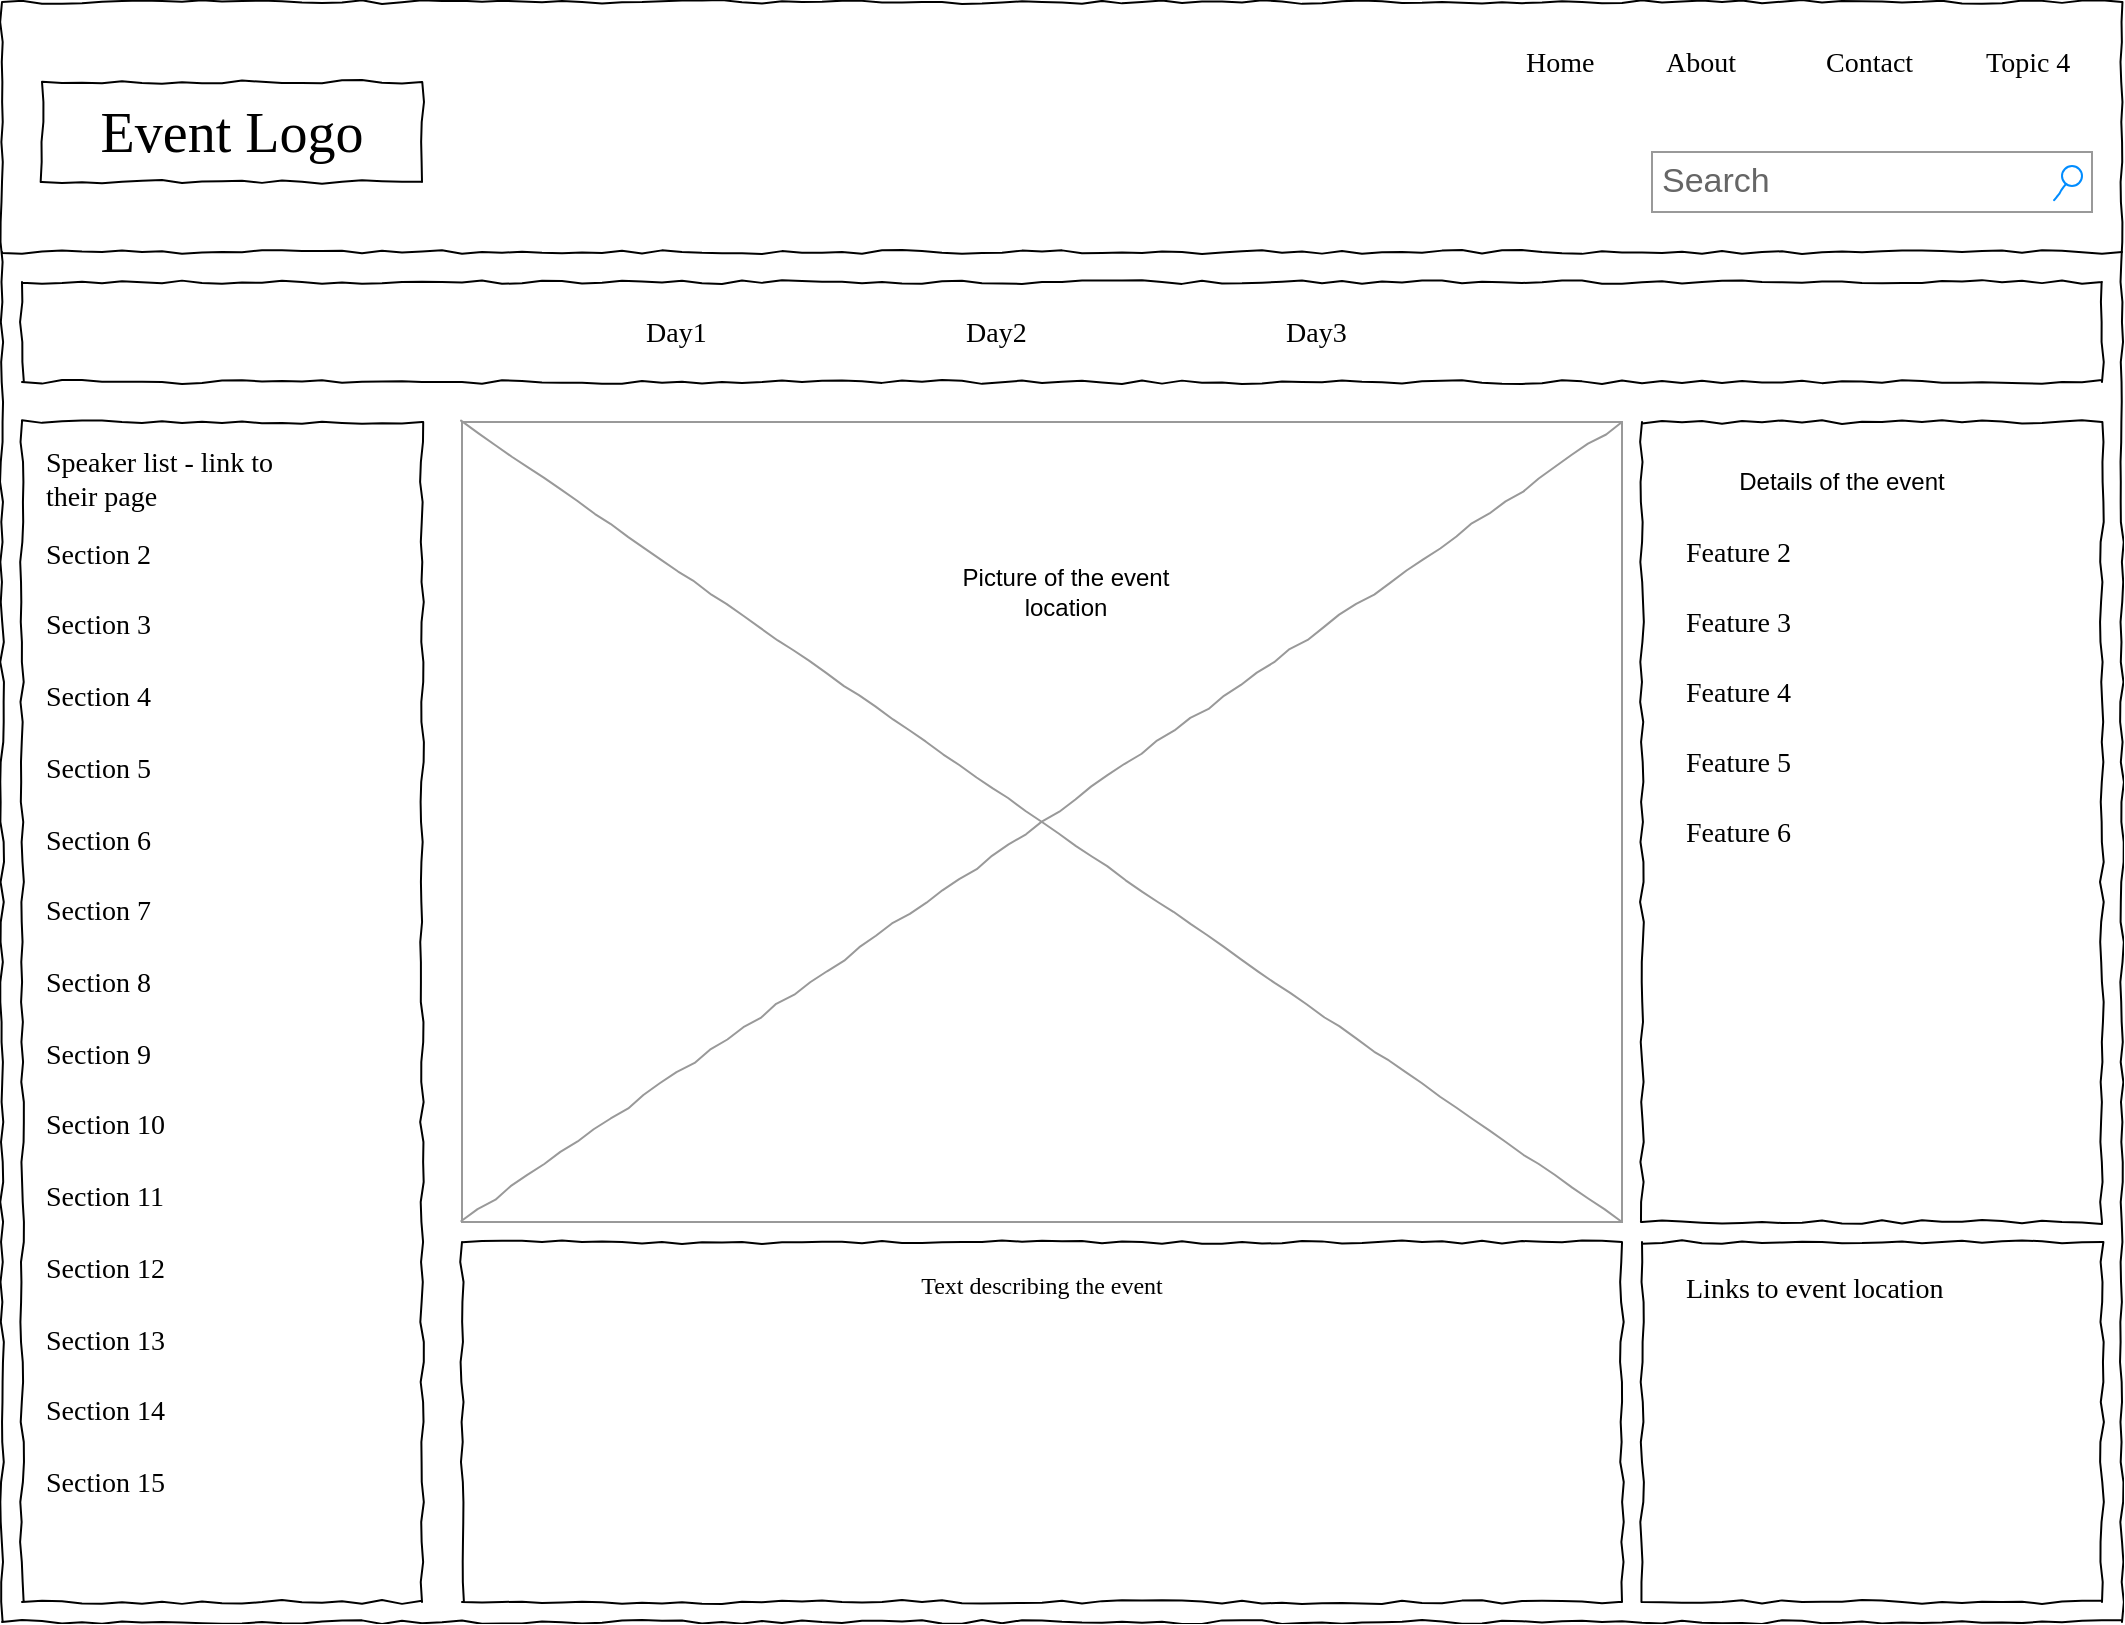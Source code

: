 <mxfile version="13.7.7" type="github">
  <diagram name="Page-1" id="03018318-947c-dd8e-b7a3-06fadd420f32">
    <mxGraphModel dx="1422" dy="765" grid="1" gridSize="10" guides="1" tooltips="1" connect="1" arrows="1" fold="1" page="1" pageScale="1" pageWidth="1100" pageHeight="850" background="#ffffff" math="0" shadow="0">
      <root>
        <mxCell id="0" />
        <mxCell id="1" parent="0" />
        <mxCell id="677b7b8949515195-1" value="" style="whiteSpace=wrap;html=1;rounded=0;shadow=0;labelBackgroundColor=none;strokeColor=#000000;strokeWidth=1;fillColor=none;fontFamily=Verdana;fontSize=12;fontColor=#000000;align=center;comic=1;" parent="1" vertex="1">
          <mxGeometry x="20" y="20" width="1060" height="810" as="geometry" />
        </mxCell>
        <mxCell id="677b7b8949515195-2" value="Event Logo" style="whiteSpace=wrap;html=1;rounded=0;shadow=0;labelBackgroundColor=none;strokeWidth=1;fontFamily=Verdana;fontSize=28;align=center;comic=1;" parent="1" vertex="1">
          <mxGeometry x="40" y="60" width="190" height="50" as="geometry" />
        </mxCell>
        <mxCell id="677b7b8949515195-3" value="Search" style="strokeWidth=1;shadow=0;dashed=0;align=center;html=1;shape=mxgraph.mockup.forms.searchBox;strokeColor=#999999;mainText=;strokeColor2=#008cff;fontColor=#666666;fontSize=17;align=left;spacingLeft=3;rounded=0;labelBackgroundColor=none;comic=1;" parent="1" vertex="1">
          <mxGeometry x="845" y="95" width="220" height="30" as="geometry" />
        </mxCell>
        <mxCell id="677b7b8949515195-4" value="Home" style="text;html=1;points=[];align=left;verticalAlign=top;spacingTop=-4;fontSize=14;fontFamily=Verdana" parent="1" vertex="1">
          <mxGeometry x="780" y="40" width="50" height="20" as="geometry" />
        </mxCell>
        <mxCell id="677b7b8949515195-5" value="About" style="text;html=1;points=[];align=left;verticalAlign=top;spacingTop=-4;fontSize=14;fontFamily=Verdana" parent="1" vertex="1">
          <mxGeometry x="850" y="40" width="60" height="20" as="geometry" />
        </mxCell>
        <mxCell id="677b7b8949515195-6" value="Contact" style="text;html=1;points=[];align=left;verticalAlign=top;spacingTop=-4;fontSize=14;fontFamily=Verdana" parent="1" vertex="1">
          <mxGeometry x="930" y="40" width="60" height="20" as="geometry" />
        </mxCell>
        <mxCell id="677b7b8949515195-7" value="Topic 4" style="text;html=1;points=[];align=left;verticalAlign=top;spacingTop=-4;fontSize=14;fontFamily=Verdana" parent="1" vertex="1">
          <mxGeometry x="1010" y="40" width="60" height="20" as="geometry" />
        </mxCell>
        <mxCell id="677b7b8949515195-8" value="" style="whiteSpace=wrap;html=1;rounded=0;shadow=0;labelBackgroundColor=none;strokeWidth=1;fillColor=none;fontFamily=Verdana;fontSize=12;align=center;comic=1;" parent="1" vertex="1">
          <mxGeometry x="30" y="230" width="200" height="590" as="geometry" />
        </mxCell>
        <mxCell id="677b7b8949515195-9" value="" style="line;strokeWidth=1;html=1;rounded=0;shadow=0;labelBackgroundColor=none;fillColor=none;fontFamily=Verdana;fontSize=14;fontColor=#000000;align=center;comic=1;" parent="1" vertex="1">
          <mxGeometry x="20" y="140" width="1060" height="10" as="geometry" />
        </mxCell>
        <mxCell id="677b7b8949515195-10" value="" style="whiteSpace=wrap;html=1;rounded=0;shadow=0;labelBackgroundColor=none;strokeWidth=1;fillColor=none;fontFamily=Verdana;fontSize=12;align=center;comic=1;" parent="1" vertex="1">
          <mxGeometry x="30" y="160" width="1040" height="50" as="geometry" />
        </mxCell>
        <mxCell id="677b7b8949515195-11" value="Day1" style="text;html=1;points=[];align=left;verticalAlign=top;spacingTop=-4;fontSize=14;fontFamily=Verdana" parent="1" vertex="1">
          <mxGeometry x="340" y="175" width="60" height="20" as="geometry" />
        </mxCell>
        <mxCell id="677b7b8949515195-12" value="Day2" style="text;html=1;points=[];align=left;verticalAlign=top;spacingTop=-4;fontSize=14;fontFamily=Verdana" parent="1" vertex="1">
          <mxGeometry x="500" y="175" width="60" height="20" as="geometry" />
        </mxCell>
        <mxCell id="677b7b8949515195-13" value="Day3" style="text;html=1;points=[];align=left;verticalAlign=top;spacingTop=-4;fontSize=14;fontFamily=Verdana" parent="1" vertex="1">
          <mxGeometry x="660" y="175" width="60" height="20" as="geometry" />
        </mxCell>
        <mxCell id="677b7b8949515195-15" value="Text describing the event" style="whiteSpace=wrap;html=1;rounded=0;shadow=0;labelBackgroundColor=none;strokeWidth=1;fillColor=none;fontFamily=Verdana;fontSize=12;align=center;verticalAlign=top;spacing=10;comic=1;" parent="1" vertex="1">
          <mxGeometry x="250" y="640" width="580" height="180" as="geometry" />
        </mxCell>
        <mxCell id="677b7b8949515195-16" value="" style="verticalLabelPosition=bottom;shadow=0;dashed=0;align=center;html=1;verticalAlign=top;strokeWidth=1;shape=mxgraph.mockup.graphics.simpleIcon;strokeColor=#999999;rounded=0;labelBackgroundColor=none;fontFamily=Verdana;fontSize=14;fontColor=#000000;comic=1;" parent="1" vertex="1">
          <mxGeometry x="250" y="230" width="580" height="400" as="geometry" />
        </mxCell>
        <mxCell id="677b7b8949515195-25" value="" style="whiteSpace=wrap;html=1;rounded=0;shadow=0;labelBackgroundColor=none;strokeWidth=1;fillColor=none;fontFamily=Verdana;fontSize=12;align=center;comic=1;" parent="1" vertex="1">
          <mxGeometry x="840" y="230" width="230" height="400" as="geometry" />
        </mxCell>
        <mxCell id="677b7b8949515195-26" value="" style="whiteSpace=wrap;html=1;rounded=0;shadow=0;labelBackgroundColor=none;strokeWidth=1;fillColor=none;fontFamily=Verdana;fontSize=12;align=center;comic=1;" parent="1" vertex="1">
          <mxGeometry x="840" y="640" width="230" height="180" as="geometry" />
        </mxCell>
        <mxCell id="677b7b8949515195-27" value="&lt;div&gt;Speaker list - link to&lt;/div&gt;&lt;div&gt; their page&lt;/div&gt;" style="text;html=1;points=[];align=left;verticalAlign=top;spacingTop=-4;fontSize=14;fontFamily=Verdana" parent="1" vertex="1">
          <mxGeometry x="40" y="240" width="170" height="40" as="geometry" />
        </mxCell>
        <mxCell id="677b7b8949515195-28" value="Section 2" style="text;html=1;points=[];align=left;verticalAlign=top;spacingTop=-4;fontSize=14;fontFamily=Verdana" parent="1" vertex="1">
          <mxGeometry x="40" y="286" width="170" height="20" as="geometry" />
        </mxCell>
        <mxCell id="677b7b8949515195-29" value="Section 3" style="text;html=1;points=[];align=left;verticalAlign=top;spacingTop=-4;fontSize=14;fontFamily=Verdana" parent="1" vertex="1">
          <mxGeometry x="40" y="321" width="170" height="20" as="geometry" />
        </mxCell>
        <mxCell id="677b7b8949515195-30" value="Section 4" style="text;html=1;points=[];align=left;verticalAlign=top;spacingTop=-4;fontSize=14;fontFamily=Verdana" parent="1" vertex="1">
          <mxGeometry x="40" y="357" width="170" height="20" as="geometry" />
        </mxCell>
        <mxCell id="677b7b8949515195-31" value="Section 7" style="text;html=1;points=[];align=left;verticalAlign=top;spacingTop=-4;fontSize=14;fontFamily=Verdana" parent="1" vertex="1">
          <mxGeometry x="40" y="464" width="170" height="20" as="geometry" />
        </mxCell>
        <mxCell id="677b7b8949515195-32" value="Section 8" style="text;html=1;points=[];align=left;verticalAlign=top;spacingTop=-4;fontSize=14;fontFamily=Verdana" parent="1" vertex="1">
          <mxGeometry x="40" y="500" width="170" height="20" as="geometry" />
        </mxCell>
        <mxCell id="677b7b8949515195-33" value="Section 9" style="text;html=1;points=[];align=left;verticalAlign=top;spacingTop=-4;fontSize=14;fontFamily=Verdana" parent="1" vertex="1">
          <mxGeometry x="40" y="536" width="170" height="20" as="geometry" />
        </mxCell>
        <mxCell id="677b7b8949515195-34" value="Section 10" style="text;html=1;points=[];align=left;verticalAlign=top;spacingTop=-4;fontSize=14;fontFamily=Verdana" parent="1" vertex="1">
          <mxGeometry x="40" y="571" width="170" height="20" as="geometry" />
        </mxCell>
        <mxCell id="677b7b8949515195-35" value="Section 11" style="text;html=1;points=[];align=left;verticalAlign=top;spacingTop=-4;fontSize=14;fontFamily=Verdana" parent="1" vertex="1">
          <mxGeometry x="40" y="607" width="170" height="20" as="geometry" />
        </mxCell>
        <mxCell id="677b7b8949515195-36" value="Section 12" style="text;html=1;points=[];align=left;verticalAlign=top;spacingTop=-4;fontSize=14;fontFamily=Verdana" parent="1" vertex="1">
          <mxGeometry x="40" y="643" width="170" height="20" as="geometry" />
        </mxCell>
        <mxCell id="677b7b8949515195-37" value="Section 13" style="text;html=1;points=[];align=left;verticalAlign=top;spacingTop=-4;fontSize=14;fontFamily=Verdana" parent="1" vertex="1">
          <mxGeometry x="40" y="679" width="170" height="20" as="geometry" />
        </mxCell>
        <mxCell id="677b7b8949515195-38" value="Section 14" style="text;html=1;points=[];align=left;verticalAlign=top;spacingTop=-4;fontSize=14;fontFamily=Verdana" parent="1" vertex="1">
          <mxGeometry x="40" y="714" width="170" height="20" as="geometry" />
        </mxCell>
        <mxCell id="677b7b8949515195-39" value="Section 5" style="text;html=1;points=[];align=left;verticalAlign=top;spacingTop=-4;fontSize=14;fontFamily=Verdana" parent="1" vertex="1">
          <mxGeometry x="40" y="393" width="170" height="20" as="geometry" />
        </mxCell>
        <mxCell id="677b7b8949515195-40" value="Section 6" style="text;html=1;points=[];align=left;verticalAlign=top;spacingTop=-4;fontSize=14;fontFamily=Verdana" parent="1" vertex="1">
          <mxGeometry x="40" y="429" width="170" height="20" as="geometry" />
        </mxCell>
        <mxCell id="677b7b8949515195-41" value="Section 15" style="text;html=1;points=[];align=left;verticalAlign=top;spacingTop=-4;fontSize=14;fontFamily=Verdana" parent="1" vertex="1">
          <mxGeometry x="40" y="750" width="170" height="20" as="geometry" />
        </mxCell>
        <mxCell id="677b7b8949515195-42" value="Links to event location" style="text;html=1;points=[];align=left;verticalAlign=top;spacingTop=-4;fontSize=14;fontFamily=Verdana" parent="1" vertex="1">
          <mxGeometry x="860" y="653" width="170" height="20" as="geometry" />
        </mxCell>
        <mxCell id="677b7b8949515195-45" value="Feature 2" style="text;html=1;points=[];align=left;verticalAlign=top;spacingTop=-4;fontSize=14;fontFamily=Verdana" parent="1" vertex="1">
          <mxGeometry x="860" y="285" width="170" height="20" as="geometry" />
        </mxCell>
        <mxCell id="677b7b8949515195-46" value="Feature 3" style="text;html=1;points=[];align=left;verticalAlign=top;spacingTop=-4;fontSize=14;fontFamily=Verdana" parent="1" vertex="1">
          <mxGeometry x="860" y="320" width="170" height="20" as="geometry" />
        </mxCell>
        <mxCell id="677b7b8949515195-47" value="Feature 4" style="text;html=1;points=[];align=left;verticalAlign=top;spacingTop=-4;fontSize=14;fontFamily=Verdana" parent="1" vertex="1">
          <mxGeometry x="860" y="355" width="170" height="20" as="geometry" />
        </mxCell>
        <mxCell id="677b7b8949515195-48" value="Feature 5" style="text;html=1;points=[];align=left;verticalAlign=top;spacingTop=-4;fontSize=14;fontFamily=Verdana" parent="1" vertex="1">
          <mxGeometry x="860" y="390" width="170" height="20" as="geometry" />
        </mxCell>
        <mxCell id="677b7b8949515195-49" value="Feature 6" style="text;html=1;points=[];align=left;verticalAlign=top;spacingTop=-4;fontSize=14;fontFamily=Verdana" parent="1" vertex="1">
          <mxGeometry x="860" y="425" width="170" height="20" as="geometry" />
        </mxCell>
        <mxCell id="glIP2uEjNPrr-6uZTr2B-1" value="Details of the event" style="text;html=1;strokeColor=none;fillColor=none;align=center;verticalAlign=middle;whiteSpace=wrap;rounded=0;" vertex="1" parent="1">
          <mxGeometry x="860" y="250" width="160" height="20" as="geometry" />
        </mxCell>
        <mxCell id="glIP2uEjNPrr-6uZTr2B-2" value="Picture of the event location" style="text;html=1;strokeColor=none;fillColor=none;align=center;verticalAlign=middle;whiteSpace=wrap;rounded=0;" vertex="1" parent="1">
          <mxGeometry x="477" y="280" width="150" height="70" as="geometry" />
        </mxCell>
      </root>
    </mxGraphModel>
  </diagram>
</mxfile>
